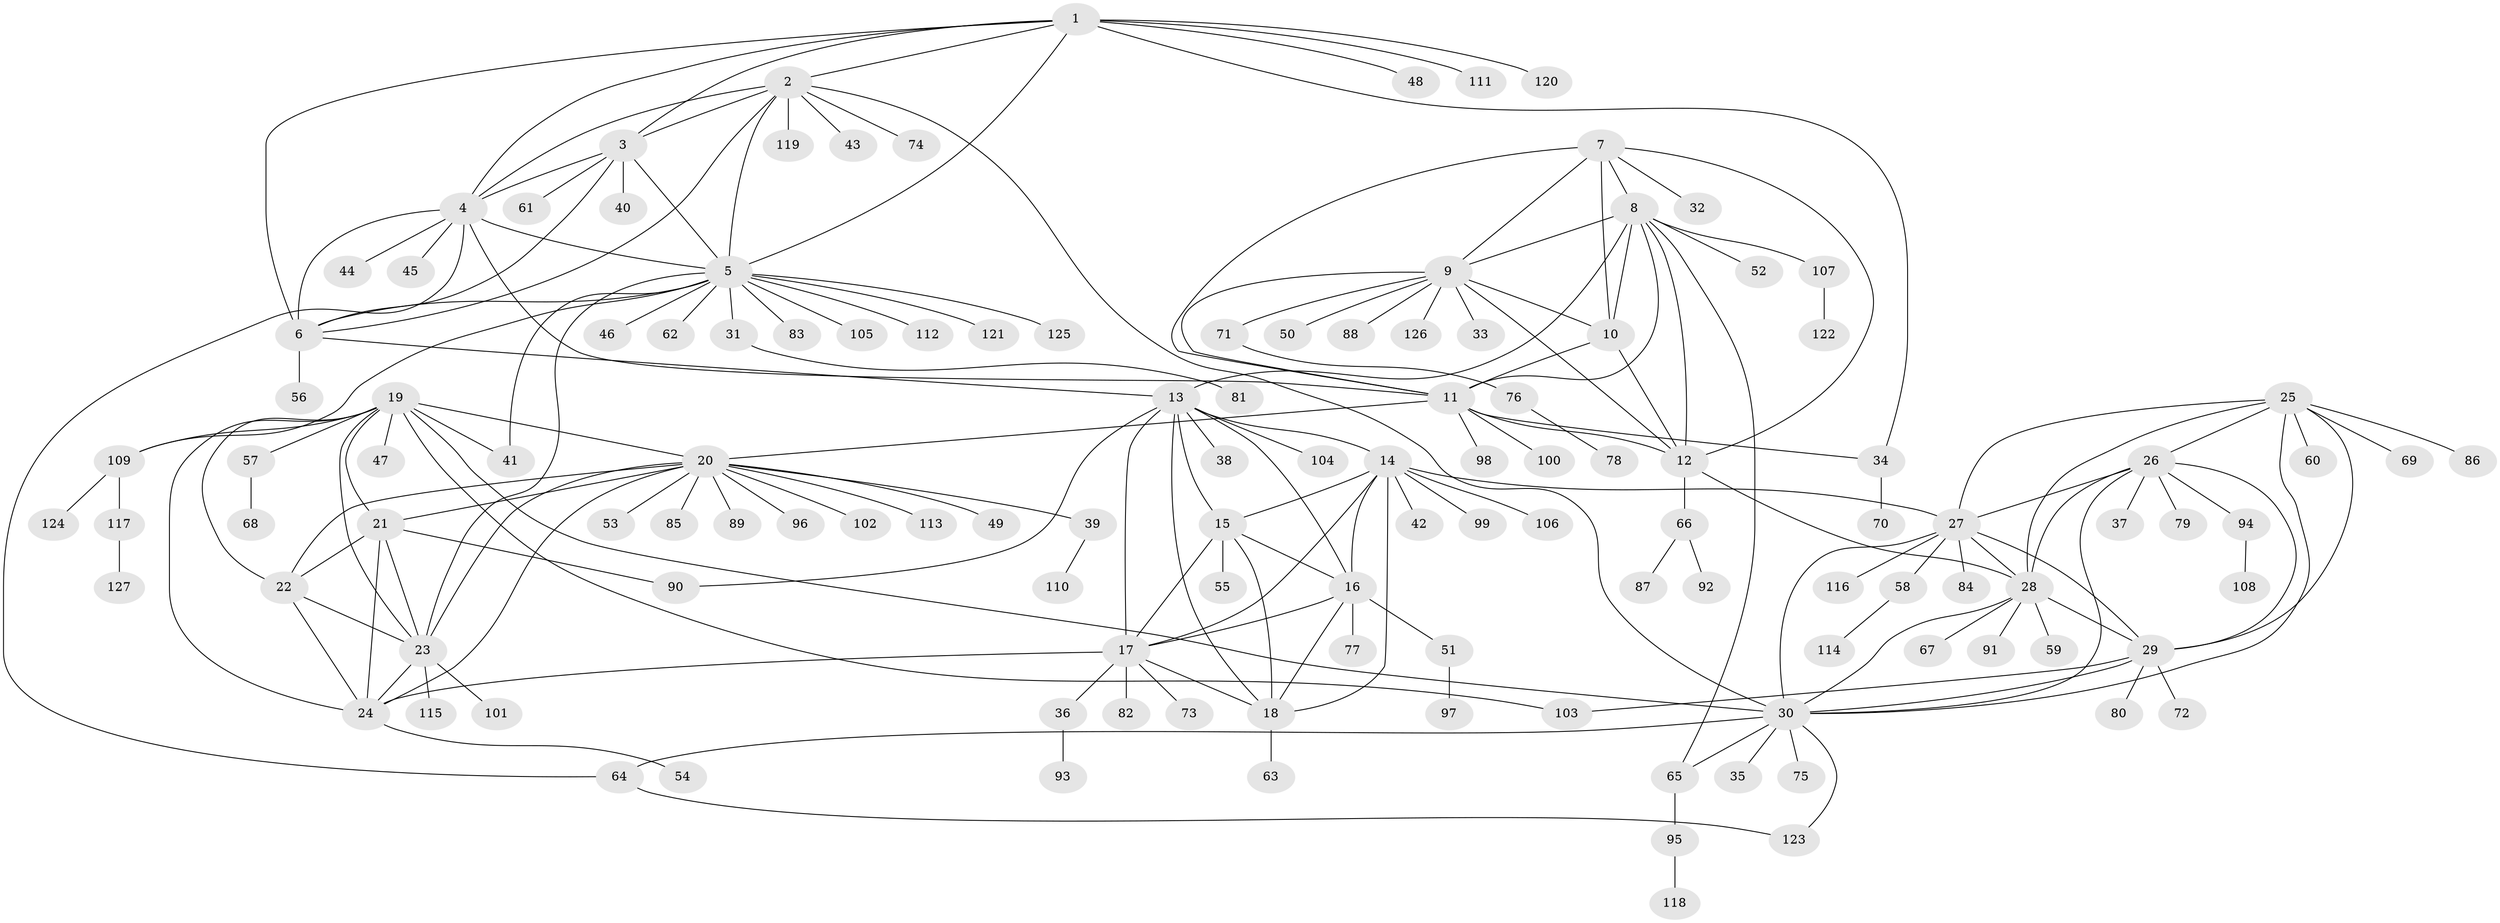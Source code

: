 // coarse degree distribution, {9: 0.05102040816326531, 11: 0.030612244897959183, 4: 0.030612244897959183, 13: 0.01020408163265306, 8: 0.01020408163265306, 5: 0.030612244897959183, 3: 0.04081632653061224, 10: 0.02040816326530612, 12: 0.01020408163265306, 6: 0.02040816326530612, 1: 0.6530612244897959, 2: 0.09183673469387756}
// Generated by graph-tools (version 1.1) at 2025/52/02/27/25 19:52:14]
// undirected, 127 vertices, 190 edges
graph export_dot {
graph [start="1"]
  node [color=gray90,style=filled];
  1;
  2;
  3;
  4;
  5;
  6;
  7;
  8;
  9;
  10;
  11;
  12;
  13;
  14;
  15;
  16;
  17;
  18;
  19;
  20;
  21;
  22;
  23;
  24;
  25;
  26;
  27;
  28;
  29;
  30;
  31;
  32;
  33;
  34;
  35;
  36;
  37;
  38;
  39;
  40;
  41;
  42;
  43;
  44;
  45;
  46;
  47;
  48;
  49;
  50;
  51;
  52;
  53;
  54;
  55;
  56;
  57;
  58;
  59;
  60;
  61;
  62;
  63;
  64;
  65;
  66;
  67;
  68;
  69;
  70;
  71;
  72;
  73;
  74;
  75;
  76;
  77;
  78;
  79;
  80;
  81;
  82;
  83;
  84;
  85;
  86;
  87;
  88;
  89;
  90;
  91;
  92;
  93;
  94;
  95;
  96;
  97;
  98;
  99;
  100;
  101;
  102;
  103;
  104;
  105;
  106;
  107;
  108;
  109;
  110;
  111;
  112;
  113;
  114;
  115;
  116;
  117;
  118;
  119;
  120;
  121;
  122;
  123;
  124;
  125;
  126;
  127;
  1 -- 2;
  1 -- 3;
  1 -- 4;
  1 -- 5;
  1 -- 6;
  1 -- 34;
  1 -- 48;
  1 -- 111;
  1 -- 120;
  2 -- 3;
  2 -- 4;
  2 -- 5;
  2 -- 6;
  2 -- 30;
  2 -- 43;
  2 -- 74;
  2 -- 119;
  3 -- 4;
  3 -- 5;
  3 -- 6;
  3 -- 40;
  3 -- 61;
  4 -- 5;
  4 -- 6;
  4 -- 11;
  4 -- 44;
  4 -- 45;
  4 -- 64;
  5 -- 6;
  5 -- 23;
  5 -- 31;
  5 -- 41;
  5 -- 46;
  5 -- 62;
  5 -- 83;
  5 -- 105;
  5 -- 109;
  5 -- 112;
  5 -- 121;
  5 -- 125;
  6 -- 13;
  6 -- 56;
  7 -- 8;
  7 -- 9;
  7 -- 10;
  7 -- 11;
  7 -- 12;
  7 -- 32;
  8 -- 9;
  8 -- 10;
  8 -- 11;
  8 -- 12;
  8 -- 13;
  8 -- 52;
  8 -- 65;
  8 -- 107;
  9 -- 10;
  9 -- 11;
  9 -- 12;
  9 -- 33;
  9 -- 50;
  9 -- 71;
  9 -- 88;
  9 -- 126;
  10 -- 11;
  10 -- 12;
  11 -- 12;
  11 -- 20;
  11 -- 34;
  11 -- 98;
  11 -- 100;
  12 -- 28;
  12 -- 66;
  13 -- 14;
  13 -- 15;
  13 -- 16;
  13 -- 17;
  13 -- 18;
  13 -- 38;
  13 -- 90;
  13 -- 104;
  14 -- 15;
  14 -- 16;
  14 -- 17;
  14 -- 18;
  14 -- 27;
  14 -- 42;
  14 -- 99;
  14 -- 106;
  15 -- 16;
  15 -- 17;
  15 -- 18;
  15 -- 55;
  16 -- 17;
  16 -- 18;
  16 -- 51;
  16 -- 77;
  17 -- 18;
  17 -- 24;
  17 -- 36;
  17 -- 73;
  17 -- 82;
  18 -- 63;
  19 -- 20;
  19 -- 21;
  19 -- 22;
  19 -- 23;
  19 -- 24;
  19 -- 30;
  19 -- 41;
  19 -- 47;
  19 -- 57;
  19 -- 103;
  19 -- 109;
  20 -- 21;
  20 -- 22;
  20 -- 23;
  20 -- 24;
  20 -- 39;
  20 -- 49;
  20 -- 53;
  20 -- 85;
  20 -- 89;
  20 -- 96;
  20 -- 102;
  20 -- 113;
  21 -- 22;
  21 -- 23;
  21 -- 24;
  21 -- 90;
  22 -- 23;
  22 -- 24;
  23 -- 24;
  23 -- 101;
  23 -- 115;
  24 -- 54;
  25 -- 26;
  25 -- 27;
  25 -- 28;
  25 -- 29;
  25 -- 30;
  25 -- 60;
  25 -- 69;
  25 -- 86;
  26 -- 27;
  26 -- 28;
  26 -- 29;
  26 -- 30;
  26 -- 37;
  26 -- 79;
  26 -- 94;
  27 -- 28;
  27 -- 29;
  27 -- 30;
  27 -- 58;
  27 -- 84;
  27 -- 116;
  28 -- 29;
  28 -- 30;
  28 -- 59;
  28 -- 67;
  28 -- 91;
  29 -- 30;
  29 -- 72;
  29 -- 80;
  29 -- 103;
  30 -- 35;
  30 -- 64;
  30 -- 65;
  30 -- 75;
  30 -- 123;
  31 -- 81;
  34 -- 70;
  36 -- 93;
  39 -- 110;
  51 -- 97;
  57 -- 68;
  58 -- 114;
  64 -- 123;
  65 -- 95;
  66 -- 87;
  66 -- 92;
  71 -- 76;
  76 -- 78;
  94 -- 108;
  95 -- 118;
  107 -- 122;
  109 -- 117;
  109 -- 124;
  117 -- 127;
}

